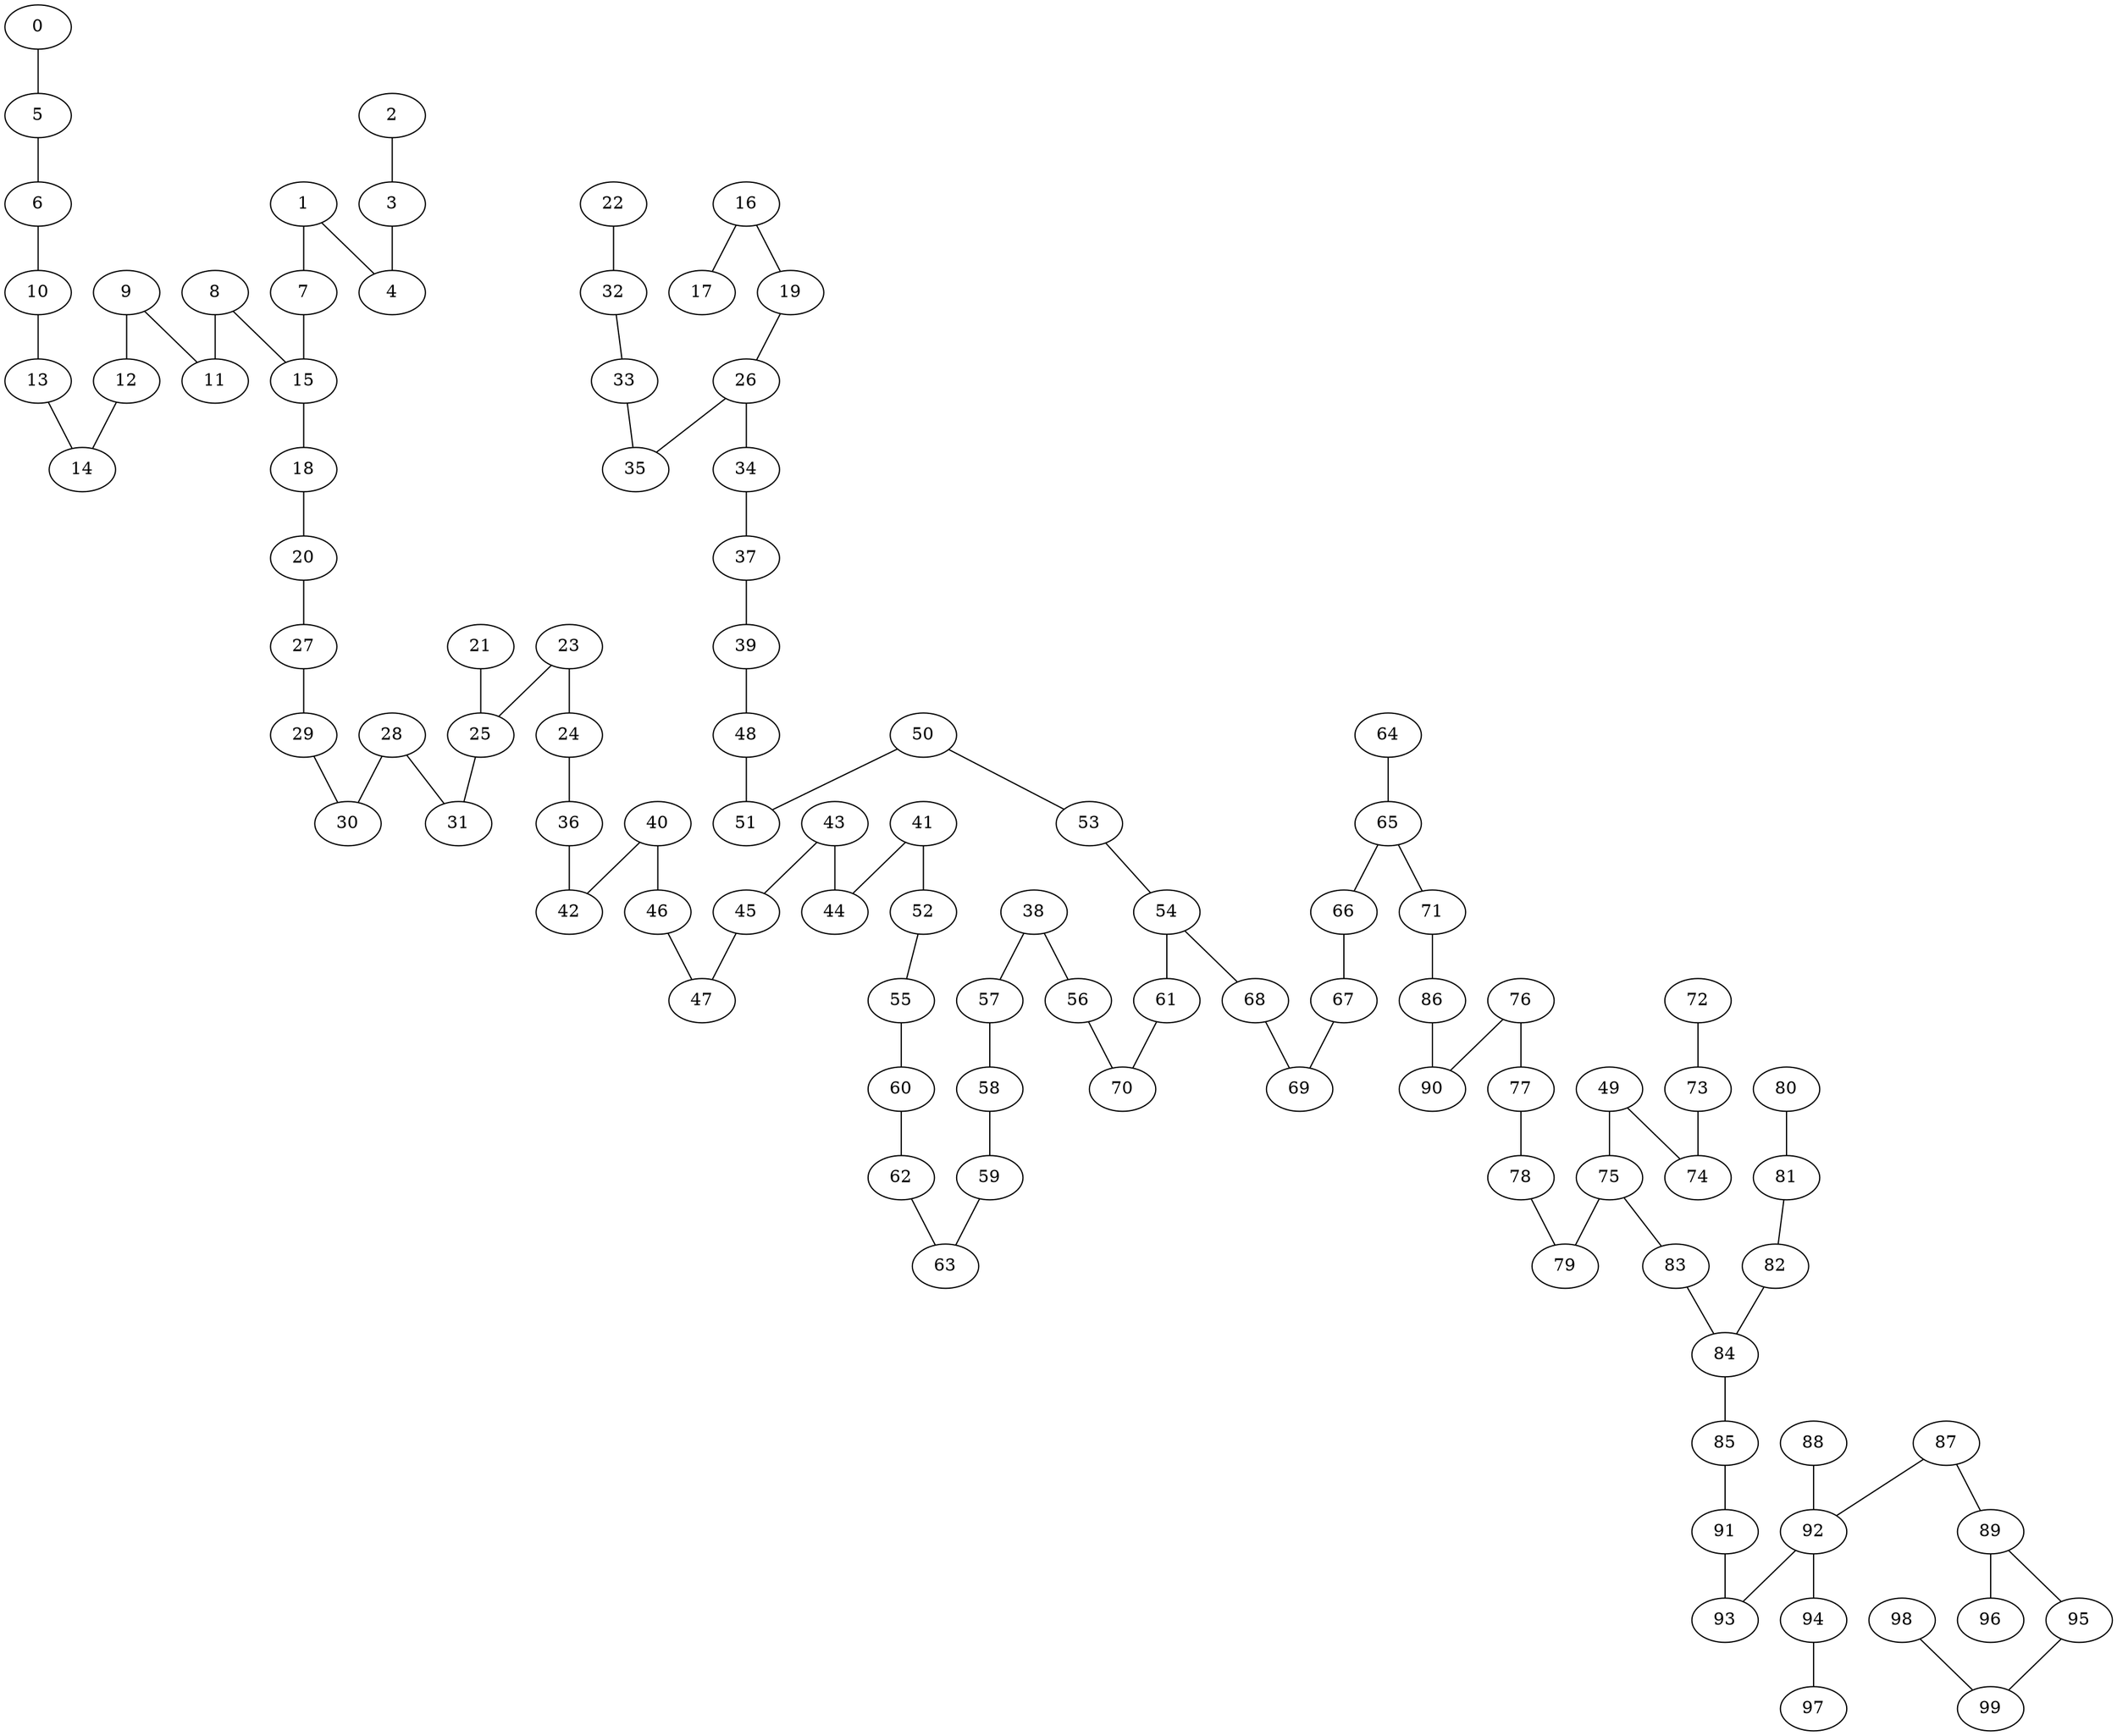 graph {
  0;
  1;
  2;
  3;
  4;
  5;
  6;
  7;
  8;
  9;
  10;
  11;
  12;
  13;
  14;
  15;
  16;
  17;
  18;
  19;
  20;
  21;
  22;
  23;
  24;
  25;
  26;
  27;
  28;
  29;
  30;
  31;
  32;
  33;
  34;
  35;
  36;
  37;
  38;
  39;
  40;
  41;
  42;
  43;
  44;
  45;
  46;
  47;
  48;
  49;
  50;
  51;
  52;
  53;
  54;
  55;
  56;
  57;
  58;
  59;
  60;
  61;
  62;
  63;
  64;
  65;
  66;
  67;
  68;
  69;
  70;
  71;
  72;
  73;
  74;
  75;
  76;
  77;
  78;
  79;
  80;
  81;
  82;
  83;
  84;
  85;
  86;
  87;
  88;
  89;
  90;
  91;
  92;
  93;
  94;
  95;
  96;
  97;
  98;
  99;
  0 -- 5;
  1 -- 4;
  1 -- 7;
  2 -- 3;
  3 -- 4;
  5 -- 6;
  6 -- 10;
  7 -- 15;
  8 -- 11;
  8 -- 15;
  9 -- 11;
  9 -- 12;
  10 -- 13;
  12 -- 14;
  13 -- 14;
  15 -- 18;
  16 -- 17;
  16 -- 19;
  18 -- 20;
  19 -- 26;
  20 -- 27;
  21 -- 25;
  22 -- 32;
  23 -- 24;
  23 -- 25;
  24 -- 36;
  25 -- 31;
  26 -- 34;
  26 -- 35;
  27 -- 29;
  28 -- 30;
  28 -- 31;
  29 -- 30;
  32 -- 33;
  33 -- 35;
  34 -- 37;
  36 -- 42;
  37 -- 39;
  38 -- 56;
  38 -- 57;
  39 -- 48;
  40 -- 42;
  40 -- 46;
  41 -- 52;
  41 -- 44;
  43 -- 44;
  43 -- 45;
  45 -- 47;
  46 -- 47;
  48 -- 51;
  49 -- 74;
  49 -- 75;
  50 -- 51;
  50 -- 53;
  52 -- 55;
  53 -- 54;
  54 -- 68;
  54 -- 61;
  55 -- 60;
  56 -- 70;
  57 -- 58;
  58 -- 59;
  59 -- 63;
  60 -- 62;
  61 -- 70;
  62 -- 63;
  64 -- 65;
  65 -- 66;
  65 -- 71;
  66 -- 67;
  67 -- 69;
  68 -- 69;
  71 -- 86;
  72 -- 73;
  73 -- 74;
  75 -- 83;
  75 -- 79;
  76 -- 90;
  76 -- 77;
  77 -- 78;
  78 -- 79;
  80 -- 81;
  81 -- 82;
  82 -- 84;
  83 -- 84;
  84 -- 85;
  85 -- 91;
  86 -- 90;
  87 -- 89;
  87 -- 92;
  88 -- 92;
  89 -- 96;
  89 -- 95;
  91 -- 93;
  92 -- 93;
  92 -- 94;
  94 -- 97;
  95 -- 99;
  98 -- 99;
}